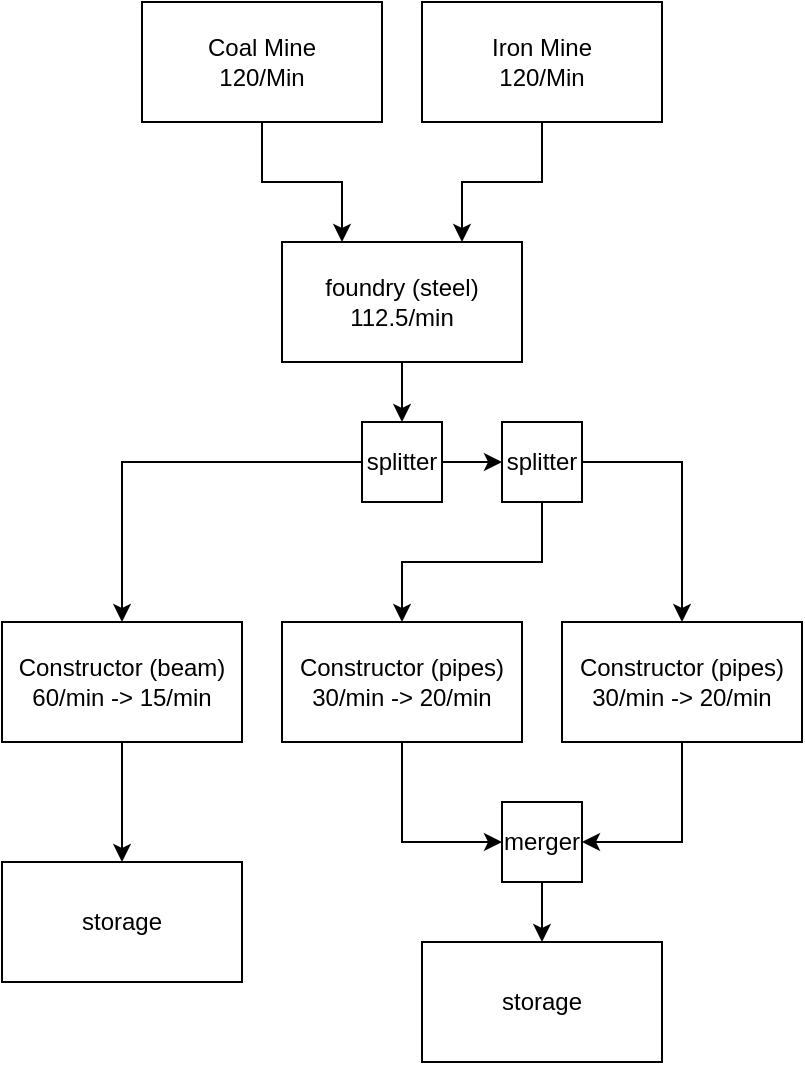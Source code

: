 <mxfile version="24.4.4" type="github">
  <diagram name="Page-1" id="nnboY9WxrAKFPaMLgZoZ">
    <mxGraphModel dx="1195" dy="622" grid="1" gridSize="10" guides="1" tooltips="1" connect="1" arrows="1" fold="1" page="1" pageScale="1" pageWidth="850" pageHeight="1100" math="0" shadow="0">
      <root>
        <mxCell id="0" />
        <mxCell id="1" parent="0" />
        <mxCell id="7a95AHkaiSgkg2G29PYB-4" style="edgeStyle=orthogonalEdgeStyle;rounded=0;orthogonalLoop=1;jettySize=auto;html=1;entryX=0.25;entryY=0;entryDx=0;entryDy=0;" edge="1" parent="1" source="7a95AHkaiSgkg2G29PYB-1" target="7a95AHkaiSgkg2G29PYB-3">
          <mxGeometry relative="1" as="geometry" />
        </mxCell>
        <mxCell id="7a95AHkaiSgkg2G29PYB-1" value="Coal Mine&lt;div&gt;120/Min&lt;/div&gt;" style="rounded=0;whiteSpace=wrap;html=1;" vertex="1" parent="1">
          <mxGeometry x="150" y="120" width="120" height="60" as="geometry" />
        </mxCell>
        <mxCell id="7a95AHkaiSgkg2G29PYB-5" style="edgeStyle=orthogonalEdgeStyle;rounded=0;orthogonalLoop=1;jettySize=auto;html=1;entryX=0.75;entryY=0;entryDx=0;entryDy=0;" edge="1" parent="1" source="7a95AHkaiSgkg2G29PYB-2" target="7a95AHkaiSgkg2G29PYB-3">
          <mxGeometry relative="1" as="geometry" />
        </mxCell>
        <mxCell id="7a95AHkaiSgkg2G29PYB-2" value="Iron Mine&lt;div&gt;120/Min&lt;/div&gt;" style="rounded=0;whiteSpace=wrap;html=1;" vertex="1" parent="1">
          <mxGeometry x="290" y="120" width="120" height="60" as="geometry" />
        </mxCell>
        <mxCell id="7a95AHkaiSgkg2G29PYB-10" style="edgeStyle=orthogonalEdgeStyle;rounded=0;orthogonalLoop=1;jettySize=auto;html=1;entryX=0.5;entryY=0;entryDx=0;entryDy=0;" edge="1" parent="1" source="7a95AHkaiSgkg2G29PYB-3" target="7a95AHkaiSgkg2G29PYB-9">
          <mxGeometry relative="1" as="geometry" />
        </mxCell>
        <mxCell id="7a95AHkaiSgkg2G29PYB-3" value="foundry (steel)&lt;div&gt;112.5/min&lt;/div&gt;" style="rounded=0;whiteSpace=wrap;html=1;" vertex="1" parent="1">
          <mxGeometry x="220" y="240" width="120" height="60" as="geometry" />
        </mxCell>
        <mxCell id="7a95AHkaiSgkg2G29PYB-20" style="edgeStyle=orthogonalEdgeStyle;rounded=0;orthogonalLoop=1;jettySize=auto;html=1;entryX=0.5;entryY=0;entryDx=0;entryDy=0;" edge="1" parent="1" source="7a95AHkaiSgkg2G29PYB-6" target="7a95AHkaiSgkg2G29PYB-19">
          <mxGeometry relative="1" as="geometry" />
        </mxCell>
        <mxCell id="7a95AHkaiSgkg2G29PYB-6" value="Constructor (beam)&lt;div&gt;60/min -&amp;gt; 15/min&lt;/div&gt;" style="rounded=0;whiteSpace=wrap;html=1;" vertex="1" parent="1">
          <mxGeometry x="80" y="430" width="120" height="60" as="geometry" />
        </mxCell>
        <mxCell id="7a95AHkaiSgkg2G29PYB-22" style="edgeStyle=orthogonalEdgeStyle;rounded=0;orthogonalLoop=1;jettySize=auto;html=1;entryX=0;entryY=0.5;entryDx=0;entryDy=0;" edge="1" parent="1" source="7a95AHkaiSgkg2G29PYB-7" target="7a95AHkaiSgkg2G29PYB-21">
          <mxGeometry relative="1" as="geometry" />
        </mxCell>
        <mxCell id="7a95AHkaiSgkg2G29PYB-7" value="Constructor (pipes)&lt;div&gt;30/min -&amp;gt; 20/min&lt;/div&gt;" style="rounded=0;whiteSpace=wrap;html=1;" vertex="1" parent="1">
          <mxGeometry x="220" y="430" width="120" height="60" as="geometry" />
        </mxCell>
        <mxCell id="7a95AHkaiSgkg2G29PYB-23" style="edgeStyle=orthogonalEdgeStyle;rounded=0;orthogonalLoop=1;jettySize=auto;html=1;entryX=1;entryY=0.5;entryDx=0;entryDy=0;" edge="1" parent="1" source="7a95AHkaiSgkg2G29PYB-8" target="7a95AHkaiSgkg2G29PYB-21">
          <mxGeometry relative="1" as="geometry" />
        </mxCell>
        <mxCell id="7a95AHkaiSgkg2G29PYB-8" value="Constructor (pipes)&lt;div&gt;30/min -&amp;gt; 20/min&lt;/div&gt;" style="rounded=0;whiteSpace=wrap;html=1;" vertex="1" parent="1">
          <mxGeometry x="360" y="430" width="120" height="60" as="geometry" />
        </mxCell>
        <mxCell id="7a95AHkaiSgkg2G29PYB-11" style="edgeStyle=orthogonalEdgeStyle;rounded=0;orthogonalLoop=1;jettySize=auto;html=1;entryX=0.5;entryY=0;entryDx=0;entryDy=0;" edge="1" parent="1" source="7a95AHkaiSgkg2G29PYB-9" target="7a95AHkaiSgkg2G29PYB-6">
          <mxGeometry relative="1" as="geometry" />
        </mxCell>
        <mxCell id="7a95AHkaiSgkg2G29PYB-15" style="edgeStyle=orthogonalEdgeStyle;rounded=0;orthogonalLoop=1;jettySize=auto;html=1;entryX=0;entryY=0.5;entryDx=0;entryDy=0;" edge="1" parent="1" source="7a95AHkaiSgkg2G29PYB-9" target="7a95AHkaiSgkg2G29PYB-14">
          <mxGeometry relative="1" as="geometry" />
        </mxCell>
        <mxCell id="7a95AHkaiSgkg2G29PYB-9" value="splitter" style="whiteSpace=wrap;html=1;aspect=fixed;" vertex="1" parent="1">
          <mxGeometry x="260" y="330" width="40" height="40" as="geometry" />
        </mxCell>
        <mxCell id="7a95AHkaiSgkg2G29PYB-16" style="edgeStyle=orthogonalEdgeStyle;rounded=0;orthogonalLoop=1;jettySize=auto;html=1;entryX=0.5;entryY=0;entryDx=0;entryDy=0;" edge="1" parent="1" source="7a95AHkaiSgkg2G29PYB-14" target="7a95AHkaiSgkg2G29PYB-7">
          <mxGeometry relative="1" as="geometry" />
        </mxCell>
        <mxCell id="7a95AHkaiSgkg2G29PYB-17" style="edgeStyle=orthogonalEdgeStyle;rounded=0;orthogonalLoop=1;jettySize=auto;html=1;entryX=0.5;entryY=0;entryDx=0;entryDy=0;exitX=1;exitY=0.5;exitDx=0;exitDy=0;" edge="1" parent="1" source="7a95AHkaiSgkg2G29PYB-14" target="7a95AHkaiSgkg2G29PYB-8">
          <mxGeometry relative="1" as="geometry" />
        </mxCell>
        <mxCell id="7a95AHkaiSgkg2G29PYB-14" value="splitter" style="whiteSpace=wrap;html=1;aspect=fixed;" vertex="1" parent="1">
          <mxGeometry x="330" y="330" width="40" height="40" as="geometry" />
        </mxCell>
        <mxCell id="7a95AHkaiSgkg2G29PYB-18" value="storage" style="rounded=0;whiteSpace=wrap;html=1;" vertex="1" parent="1">
          <mxGeometry x="290" y="590" width="120" height="60" as="geometry" />
        </mxCell>
        <mxCell id="7a95AHkaiSgkg2G29PYB-19" value="storage" style="rounded=0;whiteSpace=wrap;html=1;" vertex="1" parent="1">
          <mxGeometry x="80" y="550" width="120" height="60" as="geometry" />
        </mxCell>
        <mxCell id="7a95AHkaiSgkg2G29PYB-24" style="edgeStyle=orthogonalEdgeStyle;rounded=0;orthogonalLoop=1;jettySize=auto;html=1;entryX=0.5;entryY=0;entryDx=0;entryDy=0;" edge="1" parent="1" source="7a95AHkaiSgkg2G29PYB-21" target="7a95AHkaiSgkg2G29PYB-18">
          <mxGeometry relative="1" as="geometry" />
        </mxCell>
        <mxCell id="7a95AHkaiSgkg2G29PYB-21" value="merger" style="whiteSpace=wrap;html=1;aspect=fixed;" vertex="1" parent="1">
          <mxGeometry x="330" y="520" width="40" height="40" as="geometry" />
        </mxCell>
      </root>
    </mxGraphModel>
  </diagram>
</mxfile>
